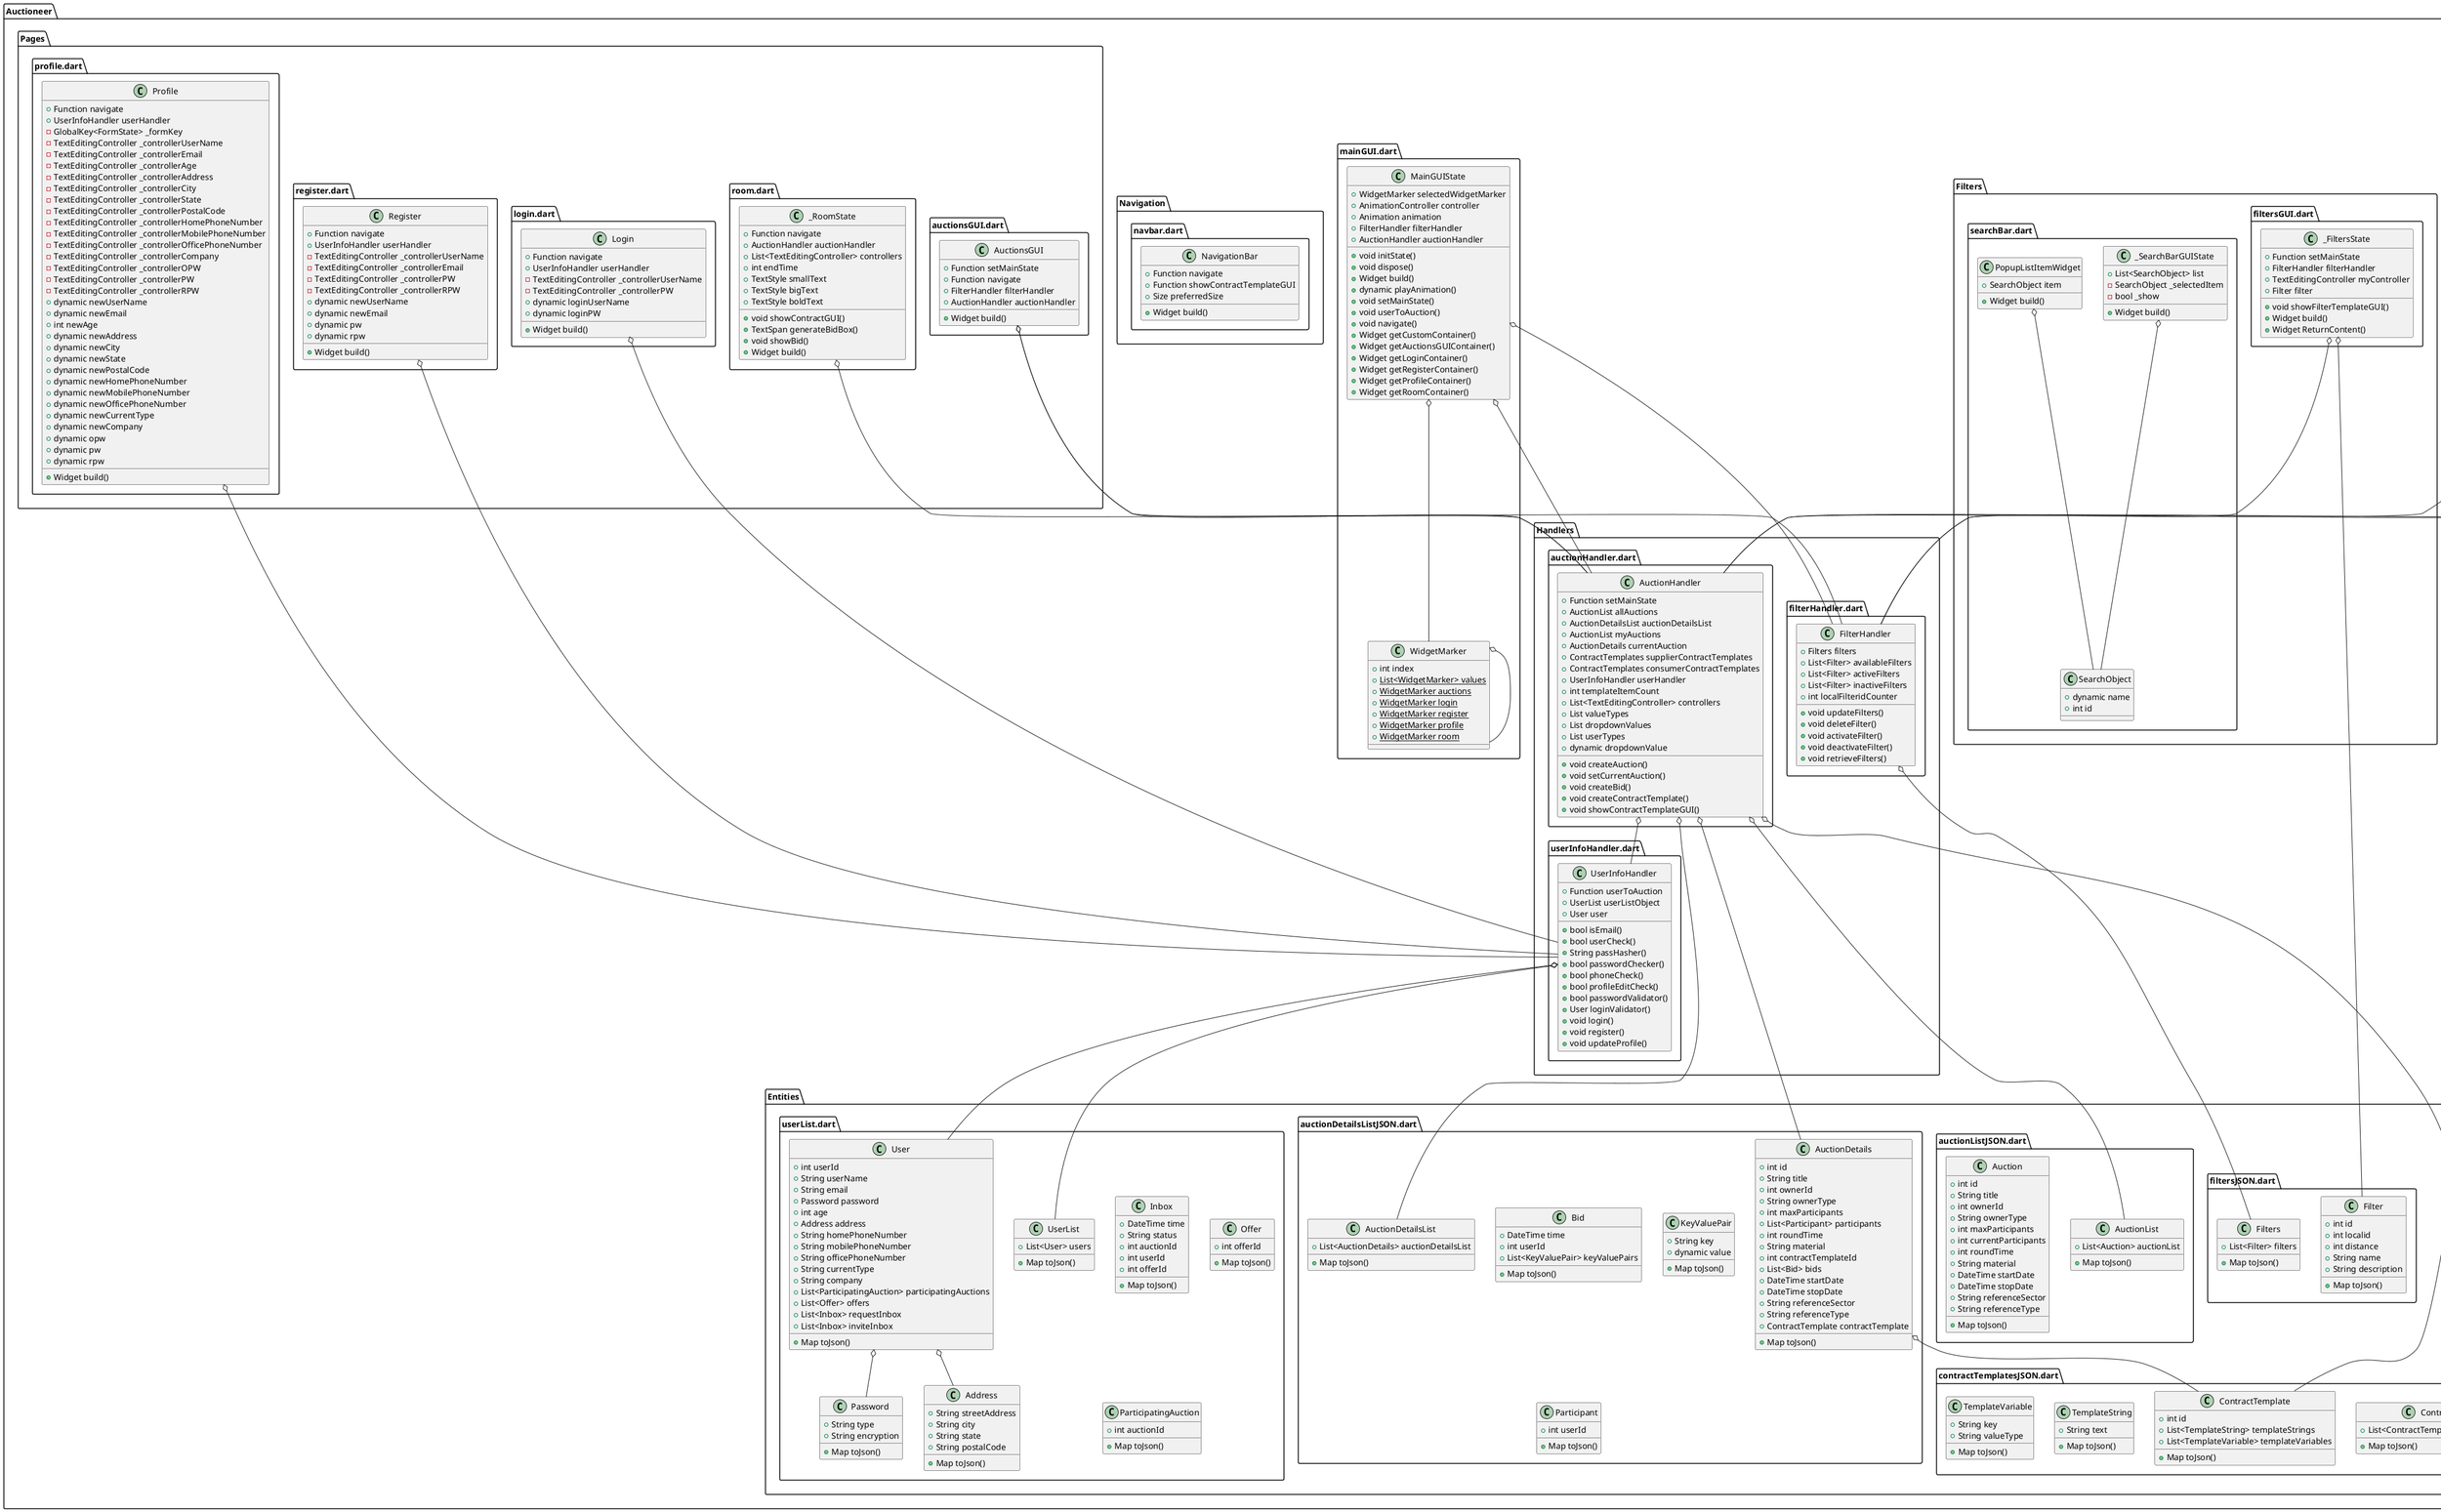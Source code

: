 @startuml
set namespaceSeparator ::

class "Auctioneer::Auctions::auctions.dart::PageMarker" {
  +int index
  {static} +List<PageMarker> values
  {static} +PageMarker ongoing
  {static} +PageMarker finished
  {static} +PageMarker offers
}

"Auctioneer::Auctions::auctions.dart::PageMarker" o-- "Auctioneer::Auctions::auctions.dart::PageMarker"



class "Auctioneer::Auctions::auctions.dart::_AuctionsState" {
  +Function navigate
  +FilterHandler filterHandler
  +AuctionHandler auctionHandler
  -PageMarker _currentPage
  +void initState()
  +Widget build()
  -SliverFixedExtentList _getPageContainer()
  -SliverFixedExtentList _getOngoing()
  -SliverFixedExtentList _getFinished()
  -SliverFixedExtentList _getOffers()
  -SliverFixedExtentList _generateBoxes()
}

"Auctioneer::Auctions::auctions.dart::_AuctionsState" o-- "Auctioneer::Handlers::filterHandler.dart::FilterHandler"
"Auctioneer::Auctions::auctions.dart::_AuctionsState" o-- "Auctioneer::Handlers::auctionHandler.dart::AuctionHandler"
"Auctioneer::Auctions::auctions.dart::_AuctionsState" o-- "Auctioneer::Auctions::auctions.dart::PageMarker"


class "Auctioneer::Auctions::myauctions.dart::_MyAuctionsState" {
  +Function setMainState
  +Function navigate
  +AuctionHandler auctionHandler
  +ContractTemplates contractTemplates
  +ContractTemplate contractTemplate
  +TextEditingController auctionTitle
  +TextEditingController maxParticipants
  +TextEditingController roundTime
  +TextEditingController rounds
  +List materialTypes
  +dynamic materialDropdownValue
  +List contractIDs
  +dynamic contractDropdownValue
  +Widget build()
  +Map splitAuctions()
  +SliverFixedExtentList buildAuctionList()
  +void showContractTemplateGUI()
}

"Auctioneer::Auctions::myauctions.dart::_MyAuctionsState" o-- "Auctioneer::Handlers::auctionHandler.dart::AuctionHandler"
"Auctioneer::Auctions::myauctions.dart::_MyAuctionsState" o-- "Auctioneer::Entities::contractTemplatesJSON.dart::ContractTemplates"
"Auctioneer::Auctions::myauctions.dart::_MyAuctionsState" o-- "Auctioneer::Entities::contractTemplatesJSON.dart::ContractTemplate"

class "Auctioneer::Entities::auctionDetailsListJSON.dart::AuctionDetailsList" {
  +List<AuctionDetails> auctionDetailsList
  +Map toJson()
}

class "Auctioneer::Entities::auctionDetailsListJSON.dart::AuctionDetails" {
  +int id
  +String title
  +int ownerId
  +String ownerType
  +int maxParticipants
  +List<Participant> participants
  +int roundTime
  +String material
  +int contractTemplateId
  +List<Bid> bids
  +DateTime startDate
  +DateTime stopDate
  +String referenceSector
  +String referenceType
  +ContractTemplate contractTemplate
  +Map toJson()
}

"Auctioneer::Entities::auctionDetailsListJSON.dart::AuctionDetails" o-- "Auctioneer::Entities::contractTemplatesJSON.dart::ContractTemplate"

class "Auctioneer::Entities::auctionDetailsListJSON.dart::Bid" {
  +DateTime time
  +int userId
  +List<KeyValuePair> keyValuePairs
  +Map toJson()
}

class "Auctioneer::Entities::auctionDetailsListJSON.dart::KeyValuePair" {
  +String key
  +dynamic value
  +Map toJson()
}

class "Auctioneer::Entities::auctionDetailsListJSON.dart::Participant" {
  +int userId
  +Map toJson()
}

class "Auctioneer::Entities::auctionListJSON.dart::AuctionList" {
  +List<Auction> auctionList
  +Map toJson()
}

class "Auctioneer::Entities::auctionListJSON.dart::Auction" {
  +int id
  +String title
  +int ownerId
  +String ownerType
  +int maxParticipants
  +int currentParticipants
  +int roundTime
  +String material
  +DateTime startDate
  +DateTime stopDate
  +String referenceSector
  +String referenceType
  +Map toJson()
}

class "Auctioneer::Entities::contractTemplatesJSON.dart::ContractTemplates" {
  +List<ContractTemplate> contractTemplates
  +Map toJson()
}

class "Auctioneer::Entities::contractTemplatesJSON.dart::ContractTemplate" {
  +int id
  +List<TemplateString> templateStrings
  +List<TemplateVariable> templateVariables
  +Map toJson()
}

class "Auctioneer::Entities::contractTemplatesJSON.dart::TemplateString" {
  +String text
  +Map toJson()
}

class "Auctioneer::Entities::contractTemplatesJSON.dart::TemplateVariable" {
  +String key
  +String valueType
  +Map toJson()
}

class "Auctioneer::Entities::filtersJSON.dart::Filters" {
  +List<Filter> filters
  +Map toJson()
}

class "Auctioneer::Entities::filtersJSON.dart::Filter" {
  +int id
  +int localid
  +int distance
  +String name
  +String description
  +Map toJson()
}

class "Auctioneer::Entities::userList.dart::UserList" {
  +List<User> users
  +Map toJson()
}

class "Auctioneer::Entities::userList.dart::User" {
  +int userId
  +String userName
  +String email
  +Password password
  +int age
  +Address address
  +String homePhoneNumber
  +String mobilePhoneNumber
  +String officePhoneNumber
  +String currentType
  +String company
  +List<ParticipatingAuction> participatingAuctions
  +List<Offer> offers
  +List<Inbox> requestInbox
  +List<Inbox> inviteInbox
  +Map toJson()
}

"Auctioneer::Entities::userList.dart::User" o-- "Auctioneer::Entities::userList.dart::Password"
"Auctioneer::Entities::userList.dart::User" o-- "Auctioneer::Entities::userList.dart::Address"

class "Auctioneer::Entities::userList.dart::Address" {
  +String streetAddress
  +String city
  +String state
  +String postalCode
  +Map toJson()
}

class "Auctioneer::Entities::userList.dart::Inbox" {
  +DateTime time
  +String status
  +int auctionId
  +int userId
  +int offerId
  +Map toJson()
}

class "Auctioneer::Entities::userList.dart::Offer" {
  +int offerId
  +Map toJson()
}

class "Auctioneer::Entities::userList.dart::ParticipatingAuction" {
  +int auctionId
  +Map toJson()
}

class "Auctioneer::Entities::userList.dart::Password" {
  +String type
  +String encryption
  +Map toJson()
}



class "Auctioneer::Filters::filtersGUI.dart::_FiltersState" {
  +Function setMainState
  +FilterHandler filterHandler
  +TextEditingController myController
  +Filter filter
  +void showFilterTemplateGUI()
  +Widget build()
  +Widget ReturnContent()
}

"Auctioneer::Filters::filtersGUI.dart::_FiltersState" o-- "Auctioneer::Handlers::filterHandler.dart::FilterHandler"
"Auctioneer::Filters::filtersGUI.dart::_FiltersState" o-- "Auctioneer::Entities::filtersJSON.dart::Filter"

class "Auctioneer::Filters::searchBar.dart::_SearchBarGUIState" {
  +List<SearchObject> list
  -SearchObject _selectedItem
  -bool _show
  +Widget build()
}

"Auctioneer::Filters::searchBar.dart::_SearchBarGUIState" o-- "Auctioneer::Filters::searchBar.dart::SearchObject"

class "Auctioneer::Filters::searchBar.dart::SearchObject" {
  +dynamic name
  +int id
}


class "Auctioneer::Filters::searchBar.dart::PopupListItemWidget" {
  +SearchObject item
  +Widget build()
}

"Auctioneer::Filters::searchBar.dart::PopupListItemWidget" o-- "Auctioneer::Filters::searchBar.dart::SearchObject"

class "Auctioneer::Handlers::auctionHandler.dart::AuctionHandler" {
  +Function setMainState
  +AuctionList allAuctions
  +AuctionDetailsList auctionDetailsList
  +AuctionList myAuctions
  +AuctionDetails currentAuction
  +ContractTemplates supplierContractTemplates
  +ContractTemplates consumerContractTemplates
  +UserInfoHandler userHandler
  +int templateItemCount
  +List<TextEditingController> controllers
  +List valueTypes
  +List dropdownValues
  +List userTypes
  +dynamic dropdownValue
  +void createAuction()
  +void setCurrentAuction()
  +void createBid()
  +void createContractTemplate()
  +void showContractTemplateGUI()
}

"Auctioneer::Handlers::auctionHandler.dart::AuctionHandler" o-- "Auctioneer::Entities::auctionListJSON.dart::AuctionList"
"Auctioneer::Handlers::auctionHandler.dart::AuctionHandler" o-- "Auctioneer::Entities::auctionDetailsListJSON.dart::AuctionDetailsList"
"Auctioneer::Handlers::auctionHandler.dart::AuctionHandler" o-- "Auctioneer::Entities::auctionDetailsListJSON.dart::AuctionDetails"
"Auctioneer::Handlers::auctionHandler.dart::AuctionHandler" o-- "Auctioneer::Entities::contractTemplatesJSON.dart::ContractTemplates"
"Auctioneer::Handlers::auctionHandler.dart::AuctionHandler" o-- "Auctioneer::Handlers::userInfoHandler.dart::UserInfoHandler"

class "Auctioneer::Handlers::filterHandler.dart::FilterHandler" {
  +Filters filters
  +List<Filter> availableFilters
  +List<Filter> activeFilters
  +List<Filter> inactiveFilters
  +int localFilteridCounter
  +void updateFilters()
  +void deleteFilter()
  +void activateFilter()
  +void deactivateFilter()
  +void retrieveFilters()
}

"Auctioneer::Handlers::filterHandler.dart::FilterHandler" o-- "Auctioneer::Entities::filtersJSON.dart::Filters"

class "Auctioneer::Handlers::userInfoHandler.dart::UserInfoHandler" {
  +Function userToAuction
  +UserList userListObject
  +User user
  +bool isEmail()
  +bool userCheck()
  +String passHasher()
  +bool passwordChecker()
  +bool phoneCheck()
  +bool profileEditCheck()
  +bool passwordValidator()
  +User loginValidator()
  +void login()
  +void register()
  +void updateProfile()
}

"Auctioneer::Handlers::userInfoHandler.dart::UserInfoHandler" o-- "Auctioneer::Entities::userList.dart::UserList"
"Auctioneer::Handlers::userInfoHandler.dart::UserInfoHandler" o-- "Auctioneer::Entities::userList.dart::User"


class "Auctioneer::mainGUI.dart::WidgetMarker" {
  +int index
  {static} +List<WidgetMarker> values
  {static} +WidgetMarker auctions
  {static} +WidgetMarker login
  {static} +WidgetMarker register
  {static} +WidgetMarker profile
  {static} +WidgetMarker room
}

"Auctioneer::mainGUI.dart::WidgetMarker" o-- "Auctioneer::mainGUI.dart::WidgetMarker"


class "Auctioneer::mainGUI.dart::MainGUIState" {
  +WidgetMarker selectedWidgetMarker
  +AnimationController controller
  +Animation animation
  +FilterHandler filterHandler
  +AuctionHandler auctionHandler
  +void initState()
  +void dispose()
  +Widget build()
  +dynamic playAnimation()
  +void setMainState()
  +void userToAuction()
  +void navigate()
  +Widget getCustomContainer()
  +Widget getAuctionsGUIContainer()
  +Widget getLoginContainer()
  +Widget getRegisterContainer()
  +Widget getProfileContainer()
  +Widget getRoomContainer()
}

"Auctioneer::mainGUI.dart::MainGUIState" o-- "Auctioneer::mainGUI.dart::WidgetMarker"
"Auctioneer::mainGUI.dart::MainGUIState" o-- "Auctioneer::Handlers::filterHandler.dart::FilterHandler"
"Auctioneer::mainGUI.dart::MainGUIState" o-- "Auctioneer::Handlers::auctionHandler.dart::AuctionHandler"

class "Auctioneer::Navigation::navbar.dart::NavigationBar" {
  +Function navigate
  +Function showContractTemplateGUI
  +Size preferredSize
  +Widget build()
}


class "Auctioneer::Pages::auctionsGUI.dart::AuctionsGUI" {
  +Function setMainState
  +Function navigate
  +FilterHandler filterHandler
  +AuctionHandler auctionHandler
  +Widget build()
}

"Auctioneer::Pages::auctionsGUI.dart::AuctionsGUI" o-- "Auctioneer::Handlers::filterHandler.dart::FilterHandler"
"Auctioneer::Pages::auctionsGUI.dart::AuctionsGUI" o-- "Auctioneer::Handlers::auctionHandler.dart::AuctionHandler"



class "Auctioneer::Pages::login.dart::Login" {
  +Function navigate
  +UserInfoHandler userHandler
  -TextEditingController _controllerUserName
  -TextEditingController _controllerPW
  +dynamic loginUserName
  +dynamic loginPW
  +Widget build()
}

"Auctioneer::Pages::login.dart::Login" o-- "Auctioneer::Handlers::userInfoHandler.dart::UserInfoHandler"

class "Auctioneer::Pages::profile.dart::Profile" {
  +Function navigate
  +UserInfoHandler userHandler
  -GlobalKey<FormState> _formKey
  -TextEditingController _controllerUserName
  -TextEditingController _controllerEmail
  -TextEditingController _controllerAge
  -TextEditingController _controllerAddress
  -TextEditingController _controllerCity
  -TextEditingController _controllerState
  -TextEditingController _controllerPostalCode
  -TextEditingController _controllerHomePhoneNumber
  -TextEditingController _controllerMobilePhoneNumber
  -TextEditingController _controllerOfficePhoneNumber
  -TextEditingController _controllerCompany
  -TextEditingController _controllerOPW
  -TextEditingController _controllerPW
  -TextEditingController _controllerRPW
  +dynamic newUserName
  +dynamic newEmail
  +int newAge
  +dynamic newAddress
  +dynamic newCity
  +dynamic newState
  +dynamic newPostalCode
  +dynamic newHomePhoneNumber
  +dynamic newMobilePhoneNumber
  +dynamic newOfficePhoneNumber
  +dynamic newCurrentType
  +dynamic newCompany
  +dynamic opw
  +dynamic pw
  +dynamic rpw
  +Widget build()
}

"Auctioneer::Pages::profile.dart::Profile" o-- "Auctioneer::Handlers::userInfoHandler.dart::UserInfoHandler"

class "Auctioneer::Pages::register.dart::Register" {
  +Function navigate
  +UserInfoHandler userHandler
  -TextEditingController _controllerUserName
  -TextEditingController _controllerEmail
  -TextEditingController _controllerPW
  -TextEditingController _controllerRPW
  +dynamic newUserName
  +dynamic newEmail
  +dynamic pw
  +dynamic rpw
  +Widget build()
}

"Auctioneer::Pages::register.dart::Register" o-- "Auctioneer::Handlers::userInfoHandler.dart::UserInfoHandler"


class "Auctioneer::Pages::room.dart::_RoomState" {
  +Function navigate
  +AuctionHandler auctionHandler
  +List<TextEditingController> controllers
  +int endTime
  +TextStyle smallText
  +TextStyle bigText
  +TextStyle boldText
  +void showContractGUI()
  +TextSpan generateBidBox()
  +void showBid()
  +Widget build()
}

"Auctioneer::Pages::room.dart::_RoomState" o-- "Auctioneer::Handlers::auctionHandler.dart::AuctionHandler"


@enduml